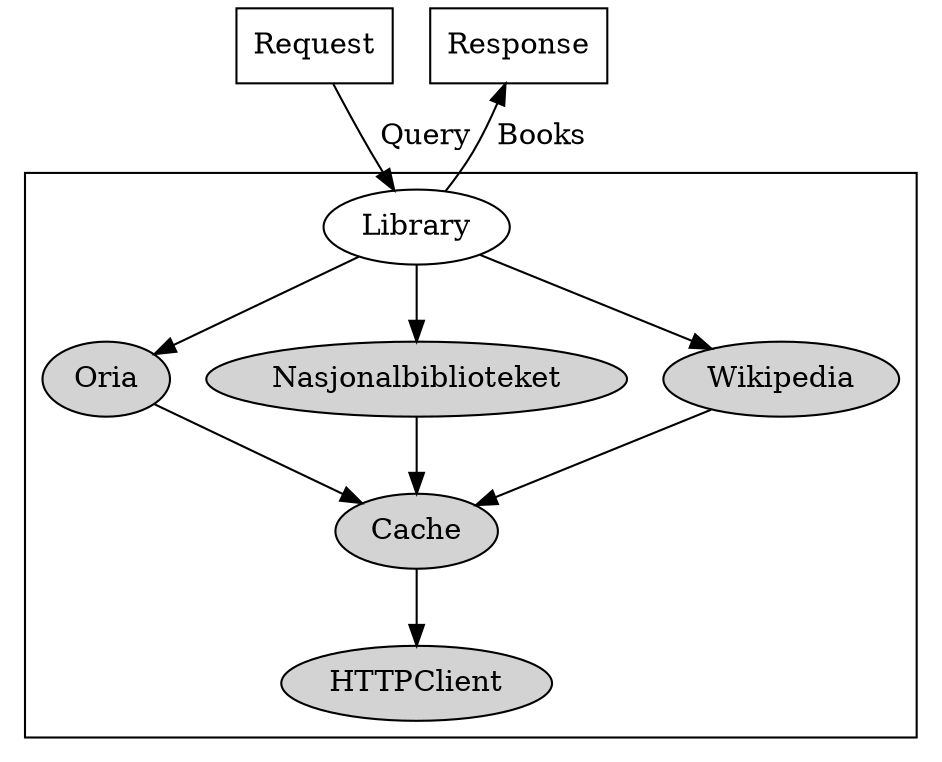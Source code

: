 digraph { 
    Request [shape=rect];
    Response [shape=rect];
    Request -> Library [label=" Query"];
    Library -> Response [label=" Books"];
    {rank = same; Request; Response;}

    subgraph cluster_0 {
        node [style=filled];
        Library -> Oria, Nasjonalbiblioteket, Wikipedia -> Cache -> HTTPClient;
    }
}
